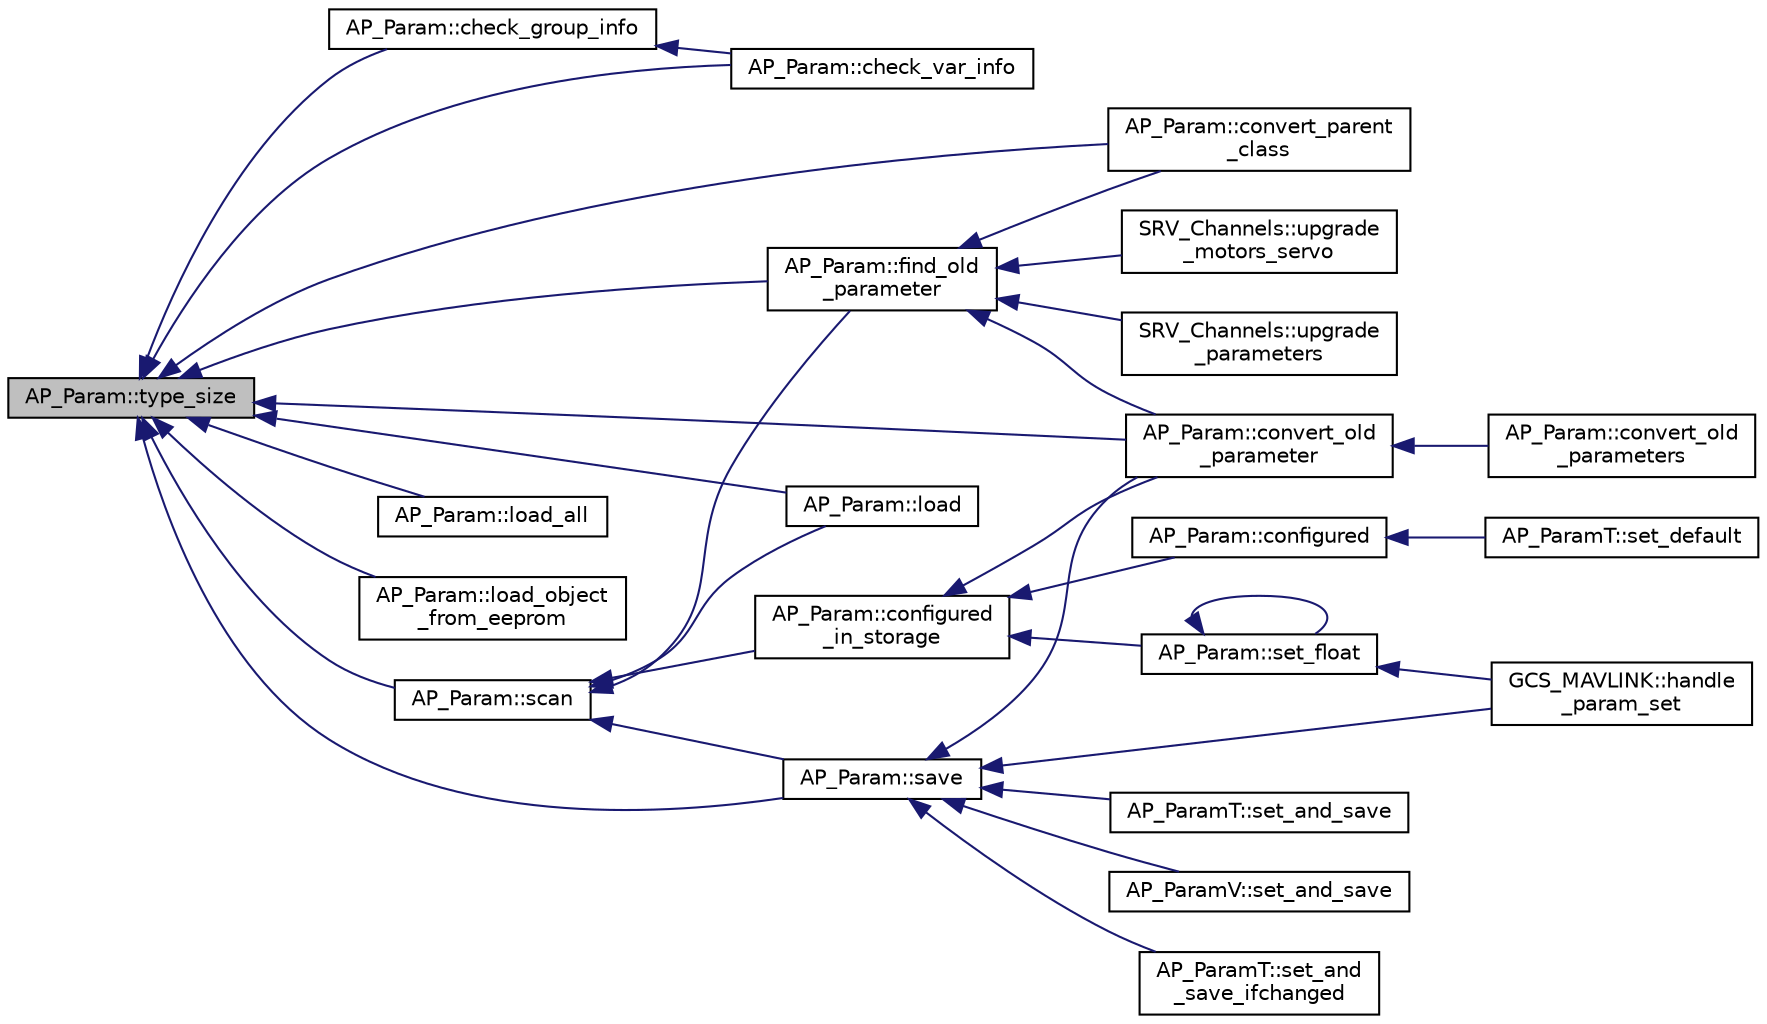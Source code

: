 digraph "AP_Param::type_size"
{
 // INTERACTIVE_SVG=YES
  edge [fontname="Helvetica",fontsize="10",labelfontname="Helvetica",labelfontsize="10"];
  node [fontname="Helvetica",fontsize="10",shape=record];
  rankdir="LR";
  Node1 [label="AP_Param::type_size",height=0.2,width=0.4,color="black", fillcolor="grey75", style="filled", fontcolor="black"];
  Node1 -> Node2 [dir="back",color="midnightblue",fontsize="10",style="solid",fontname="Helvetica"];
  Node2 [label="AP_Param::check_group_info",height=0.2,width=0.4,color="black", fillcolor="white", style="filled",URL="$classAP__Param.html#ad9baa460eb519cb3b7fe59ecaa01e446"];
  Node2 -> Node3 [dir="back",color="midnightblue",fontsize="10",style="solid",fontname="Helvetica"];
  Node3 [label="AP_Param::check_var_info",height=0.2,width=0.4,color="black", fillcolor="white", style="filled",URL="$classAP__Param.html#acae70ac477c05f1ce09ec8169ce9f9fe"];
  Node1 -> Node3 [dir="back",color="midnightblue",fontsize="10",style="solid",fontname="Helvetica"];
  Node1 -> Node4 [dir="back",color="midnightblue",fontsize="10",style="solid",fontname="Helvetica"];
  Node4 [label="AP_Param::convert_old\l_parameter",height=0.2,width=0.4,color="black", fillcolor="white", style="filled",URL="$classAP__Param.html#a654a77016ef0dadc5426cbeda0c70662"];
  Node4 -> Node5 [dir="back",color="midnightblue",fontsize="10",style="solid",fontname="Helvetica"];
  Node5 [label="AP_Param::convert_old\l_parameters",height=0.2,width=0.4,color="black", fillcolor="white", style="filled",URL="$classAP__Param.html#ab0fc2976026f41763aa102cd2e67fbb0"];
  Node1 -> Node6 [dir="back",color="midnightblue",fontsize="10",style="solid",fontname="Helvetica"];
  Node6 [label="AP_Param::convert_parent\l_class",height=0.2,width=0.4,color="black", fillcolor="white", style="filled",URL="$classAP__Param.html#a1e50b80d5b22ad64b8fac8251a4a62af"];
  Node1 -> Node7 [dir="back",color="midnightblue",fontsize="10",style="solid",fontname="Helvetica"];
  Node7 [label="AP_Param::find_old\l_parameter",height=0.2,width=0.4,color="black", fillcolor="white", style="filled",URL="$classAP__Param.html#a857c14c819b6d550957d0f9c56c379d0"];
  Node7 -> Node4 [dir="back",color="midnightblue",fontsize="10",style="solid",fontname="Helvetica"];
  Node7 -> Node6 [dir="back",color="midnightblue",fontsize="10",style="solid",fontname="Helvetica"];
  Node7 -> Node8 [dir="back",color="midnightblue",fontsize="10",style="solid",fontname="Helvetica"];
  Node8 [label="SRV_Channels::upgrade\l_motors_servo",height=0.2,width=0.4,color="black", fillcolor="white", style="filled",URL="$classSRV__Channels.html#a2589e039cfb09e85776bf2bb3a126d4c"];
  Node7 -> Node9 [dir="back",color="midnightblue",fontsize="10",style="solid",fontname="Helvetica"];
  Node9 [label="SRV_Channels::upgrade\l_parameters",height=0.2,width=0.4,color="black", fillcolor="white", style="filled",URL="$classSRV__Channels.html#a465e1e727a9e9897cc8a4667b95b2834"];
  Node1 -> Node10 [dir="back",color="midnightblue",fontsize="10",style="solid",fontname="Helvetica"];
  Node10 [label="AP_Param::load",height=0.2,width=0.4,color="black", fillcolor="white", style="filled",URL="$classAP__Param.html#acc7389e0ddc7f46347692a18c43a8d80"];
  Node1 -> Node11 [dir="back",color="midnightblue",fontsize="10",style="solid",fontname="Helvetica"];
  Node11 [label="AP_Param::load_all",height=0.2,width=0.4,color="black", fillcolor="white", style="filled",URL="$classAP__Param.html#a4452cde66683a44f33a76e93711ee66d"];
  Node1 -> Node12 [dir="back",color="midnightblue",fontsize="10",style="solid",fontname="Helvetica"];
  Node12 [label="AP_Param::load_object\l_from_eeprom",height=0.2,width=0.4,color="black", fillcolor="white", style="filled",URL="$classAP__Param.html#aa77bffb8e31b126d527b6b65cb430e2c"];
  Node1 -> Node13 [dir="back",color="midnightblue",fontsize="10",style="solid",fontname="Helvetica"];
  Node13 [label="AP_Param::save",height=0.2,width=0.4,color="black", fillcolor="white", style="filled",URL="$classAP__Param.html#ae498713a1575d30e9a10507d76c15e86"];
  Node13 -> Node4 [dir="back",color="midnightblue",fontsize="10",style="solid",fontname="Helvetica"];
  Node13 -> Node14 [dir="back",color="midnightblue",fontsize="10",style="solid",fontname="Helvetica"];
  Node14 [label="GCS_MAVLINK::handle\l_param_set",height=0.2,width=0.4,color="black", fillcolor="white", style="filled",URL="$structGCS__MAVLINK.html#ae8138868be824c9478307c705a0e6763"];
  Node13 -> Node15 [dir="back",color="midnightblue",fontsize="10",style="solid",fontname="Helvetica"];
  Node15 [label="AP_ParamT::set_and_save",height=0.2,width=0.4,color="black", fillcolor="white", style="filled",URL="$classAP__ParamT.html#a25edf0e710f7be745fcf64636ba69be8"];
  Node13 -> Node16 [dir="back",color="midnightblue",fontsize="10",style="solid",fontname="Helvetica"];
  Node16 [label="AP_ParamV::set_and_save",height=0.2,width=0.4,color="black", fillcolor="white", style="filled",URL="$classAP__ParamV.html#ad0e5c746e1c9ae91c58e17e84f5ea390"];
  Node13 -> Node17 [dir="back",color="midnightblue",fontsize="10",style="solid",fontname="Helvetica"];
  Node17 [label="AP_ParamT::set_and\l_save_ifchanged",height=0.2,width=0.4,color="black", fillcolor="white", style="filled",URL="$classAP__ParamT.html#a950a2a2acb4a1073314733cd0856f31f"];
  Node1 -> Node18 [dir="back",color="midnightblue",fontsize="10",style="solid",fontname="Helvetica"];
  Node18 [label="AP_Param::scan",height=0.2,width=0.4,color="black", fillcolor="white", style="filled",URL="$classAP__Param.html#aa416fb587f072ed8d8039168d122ecb4"];
  Node18 -> Node19 [dir="back",color="midnightblue",fontsize="10",style="solid",fontname="Helvetica"];
  Node19 [label="AP_Param::configured\l_in_storage",height=0.2,width=0.4,color="black", fillcolor="white", style="filled",URL="$classAP__Param.html#a4b0a9c95aab15865b5515d068634d220"];
  Node19 -> Node20 [dir="back",color="midnightblue",fontsize="10",style="solid",fontname="Helvetica"];
  Node20 [label="AP_Param::configured",height=0.2,width=0.4,color="black", fillcolor="white", style="filled",URL="$classAP__Param.html#a60934eed4cae32483c185fed4cd6f2fa"];
  Node20 -> Node21 [dir="back",color="midnightblue",fontsize="10",style="solid",fontname="Helvetica"];
  Node21 [label="AP_ParamT::set_default",height=0.2,width=0.4,color="black", fillcolor="white", style="filled",URL="$classAP__ParamT.html#a2f5275aa6f7bfe76f576f9aa13282089"];
  Node19 -> Node4 [dir="back",color="midnightblue",fontsize="10",style="solid",fontname="Helvetica"];
  Node19 -> Node22 [dir="back",color="midnightblue",fontsize="10",style="solid",fontname="Helvetica"];
  Node22 [label="AP_Param::set_float",height=0.2,width=0.4,color="black", fillcolor="white", style="filled",URL="$classAP__Param.html#a8e39a797c459da1df94a40bb92e8ea2b"];
  Node22 -> Node14 [dir="back",color="midnightblue",fontsize="10",style="solid",fontname="Helvetica"];
  Node22 -> Node22 [dir="back",color="midnightblue",fontsize="10",style="solid",fontname="Helvetica"];
  Node18 -> Node7 [dir="back",color="midnightblue",fontsize="10",style="solid",fontname="Helvetica"];
  Node18 -> Node10 [dir="back",color="midnightblue",fontsize="10",style="solid",fontname="Helvetica"];
  Node18 -> Node13 [dir="back",color="midnightblue",fontsize="10",style="solid",fontname="Helvetica"];
}
